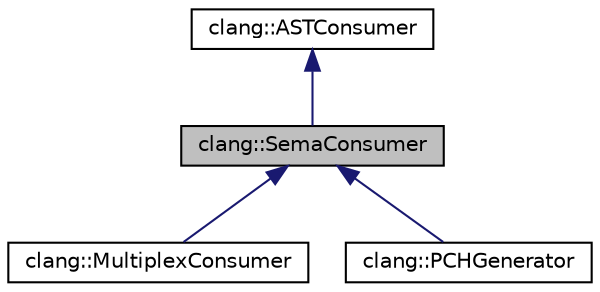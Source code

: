 digraph "clang::SemaConsumer"
{
 // LATEX_PDF_SIZE
  bgcolor="transparent";
  edge [fontname="Helvetica",fontsize="10",labelfontname="Helvetica",labelfontsize="10"];
  node [fontname="Helvetica",fontsize="10",shape=record];
  Node1 [label="clang::SemaConsumer",height=0.2,width=0.4,color="black", fillcolor="grey75", style="filled", fontcolor="black",tooltip="An abstract interface that should be implemented by clients that read ASTs and then require further s..."];
  Node2 -> Node1 [dir="back",color="midnightblue",fontsize="10",style="solid",fontname="Helvetica"];
  Node2 [label="clang::ASTConsumer",height=0.2,width=0.4,color="black",URL="$classclang_1_1ASTConsumer.html",tooltip="ASTConsumer - This is an abstract interface that should be implemented by clients that read ASTs."];
  Node1 -> Node3 [dir="back",color="midnightblue",fontsize="10",style="solid",fontname="Helvetica"];
  Node3 [label="clang::MultiplexConsumer",height=0.2,width=0.4,color="black",URL="$classclang_1_1MultiplexConsumer.html",tooltip=" "];
  Node1 -> Node4 [dir="back",color="midnightblue",fontsize="10",style="solid",fontname="Helvetica"];
  Node4 [label="clang::PCHGenerator",height=0.2,width=0.4,color="black",URL="$classclang_1_1PCHGenerator.html",tooltip="AST and semantic-analysis consumer that generates a precompiled header from the parsed source code."];
}
